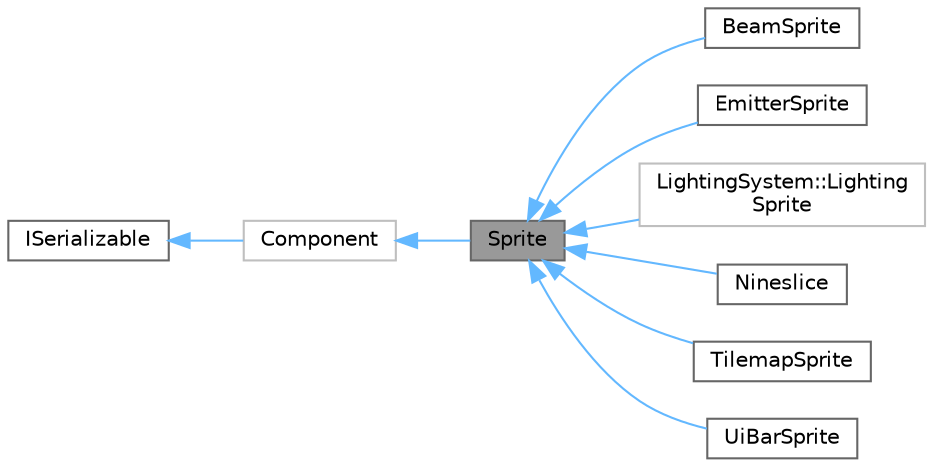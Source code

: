 digraph "Sprite"
{
 // LATEX_PDF_SIZE
  bgcolor="transparent";
  edge [fontname=Helvetica,fontsize=10,labelfontname=Helvetica,labelfontsize=10];
  node [fontname=Helvetica,fontsize=10,shape=box,height=0.2,width=0.4];
  rankdir="LR";
  Node1 [id="Node000001",label="Sprite",height=0.2,width=0.4,color="gray40", fillcolor="grey60", style="filled", fontcolor="black",tooltip="Stores mesh + texture, along with other data needed to draw a basic 2D sprite."];
  Node2 -> Node1 [id="edge1_Node000001_Node000002",dir="back",color="steelblue1",style="solid",tooltip=" "];
  Node2 [id="Node000002",label="Component",height=0.2,width=0.4,color="grey75", fillcolor="white", style="filled",URL="$d8/d6b/classComponent.html",tooltip=" "];
  Node3 -> Node2 [id="edge2_Node000002_Node000003",dir="back",color="steelblue1",style="solid",tooltip=" "];
  Node3 [id="Node000003",label="ISerializable",height=0.2,width=0.4,color="gray40", fillcolor="white", style="filled",URL="$db/df8/classISerializable.html",tooltip="interface for all serializable objects"];
  Node1 -> Node4 [id="edge3_Node000001_Node000004",dir="back",color="steelblue1",style="solid",tooltip=" "];
  Node4 [id="Node000004",label="BeamSprite",height=0.2,width=0.4,color="gray40", fillcolor="white", style="filled",URL="$d9/d31/classBeamSprite.html",tooltip="Sprite that renders a beam with a scrollable texture."];
  Node1 -> Node5 [id="edge4_Node000001_Node000005",dir="back",color="steelblue1",style="solid",tooltip=" "];
  Node5 [id="Node000005",label="EmitterSprite",height=0.2,width=0.4,color="gray40", fillcolor="white", style="filled",URL="$d2/df2/classEmitterSprite.html",tooltip="A version of Sprite for rendering tilemaps using GPU instancing."];
  Node1 -> Node6 [id="edge5_Node000001_Node000006",dir="back",color="steelblue1",style="solid",tooltip=" "];
  Node6 [id="Node000006",label="LightingSystem::Lighting\lSprite",height=0.2,width=0.4,color="grey75", fillcolor="white", style="filled",URL="$da/db3/classLightingSystem_1_1LightingSprite.html",tooltip=" "];
  Node1 -> Node7 [id="edge6_Node000001_Node000007",dir="back",color="steelblue1",style="solid",tooltip=" "];
  Node7 [id="Node000007",label="Nineslice",height=0.2,width=0.4,color="gray40", fillcolor="white", style="filled",URL="$de/d13/classNineslice.html",tooltip="sprite that renders a nineslice"];
  Node1 -> Node8 [id="edge7_Node000001_Node000008",dir="back",color="steelblue1",style="solid",tooltip=" "];
  Node8 [id="Node000008",label="TilemapSprite",height=0.2,width=0.4,color="gray40", fillcolor="white", style="filled",URL="$d9/d8c/classTilemapSprite.html",tooltip="A version of Sprite for rendering tilemaps using GPU instancing."];
  Node1 -> Node9 [id="edge8_Node000001_Node000009",dir="back",color="steelblue1",style="solid",tooltip=" "];
  Node9 [id="Node000009",label="UiBarSprite",height=0.2,width=0.4,color="gray40", fillcolor="white", style="filled",URL="$d0/d16/classUiBarSprite.html",tooltip="sprite that renders a ui bar"];
}
